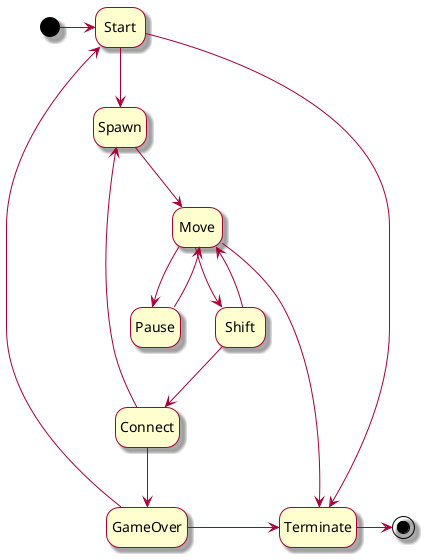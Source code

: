 @startuml
skin rose

hide empty description

[*] -> Start
Start --> Terminate
Start --> Spawn
Spawn --> Move
Move --> Shift
Move --> Pause
Pause -> Move
Move --> Terminate
Shift --> Move
Shift --> Connect
Connect --> Spawn
Connect --> GameOver
GameOver -> Terminate
GameOver --> Start
Terminate -> [*]
@enduml